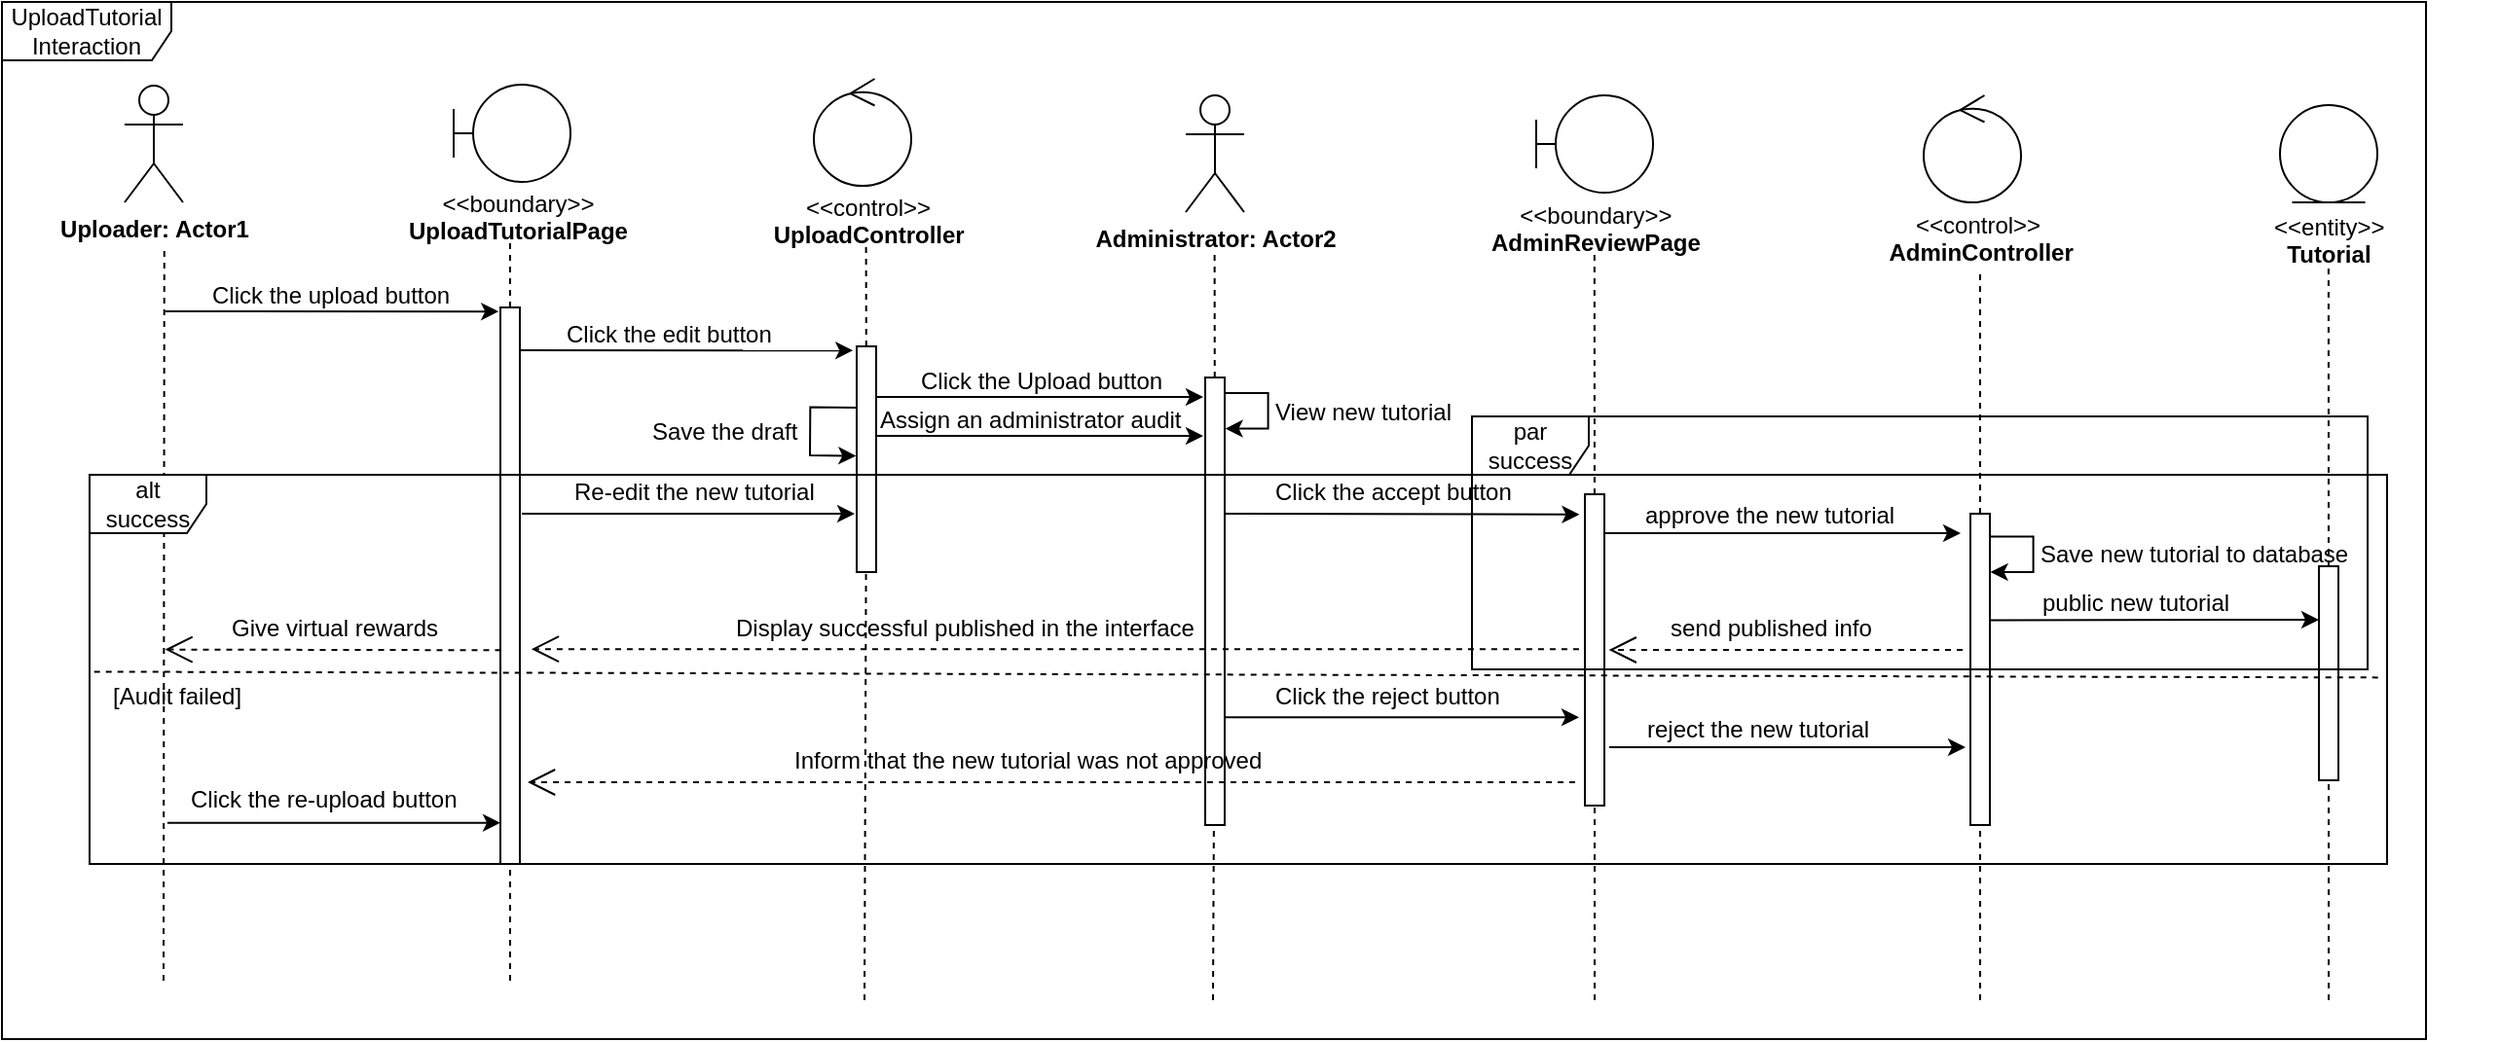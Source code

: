 <mxfile version="24.8.4">
  <diagram id="ID80-WofPE5ShpIuZKp1" name="第 1 页">
    <mxGraphModel dx="960" dy="654" grid="1" gridSize="10" guides="1" tooltips="1" connect="1" arrows="1" fold="1" page="1" pageScale="1" pageWidth="827" pageHeight="1169" math="0" shadow="0">
      <root>
        <mxCell id="0" />
        <mxCell id="1" parent="0" />
        <mxCell id="z9D8EXKPNZV0FqdGvtm5-1" value="&lt;b&gt;Uploader: Actor1&lt;/b&gt;" style="shape=umlActor;verticalLabelPosition=bottom;verticalAlign=top;html=1;" parent="1" vertex="1">
          <mxGeometry x="88" y="110" width="30" height="60" as="geometry" />
        </mxCell>
        <mxCell id="z9D8EXKPNZV0FqdGvtm5-2" value="&lt;b&gt;Administrator: Actor2&lt;/b&gt;" style="shape=umlActor;verticalLabelPosition=bottom;verticalAlign=top;html=1;" parent="1" vertex="1">
          <mxGeometry x="633" y="115" width="30" height="60" as="geometry" />
        </mxCell>
        <mxCell id="z9D8EXKPNZV0FqdGvtm5-3" value="" style="shape=umlBoundary;whiteSpace=wrap;html=1;" parent="1" vertex="1">
          <mxGeometry x="257" y="109.5" width="60" height="50" as="geometry" />
        </mxCell>
        <mxCell id="z9D8EXKPNZV0FqdGvtm5-4" value="&lt;div style=&quot;text-align: center;&quot;&gt;&lt;span style=&quot;font-weight: normal;&quot;&gt;&amp;lt;&amp;lt;boundary&amp;gt;&amp;gt;&lt;/span&gt;&lt;/div&gt;&lt;span style=&quot;color: rgb(0, 0, 0); font-family: Helvetica; font-style: normal; font-variant-ligatures: normal; font-variant-caps: normal; letter-spacing: normal; orphans: 2; text-align: center; text-indent: 0px; text-transform: none; widows: 2; word-spacing: 0px; -webkit-text-stroke-width: 0px; white-space: normal; text-decoration-thickness: initial; text-decoration-style: initial; text-decoration-color: initial; float: none; font-size: 12px; display: inline !important;&quot;&gt;&lt;font style=&quot;font-size: 12px;&quot;&gt;UploadTutorialPage&lt;/font&gt;&lt;/span&gt;" style="text;whiteSpace=wrap;html=1;fontStyle=1;fontSize=12;" parent="1" vertex="1">
          <mxGeometry x="232" y="157" width="110" height="20" as="geometry" />
        </mxCell>
        <mxCell id="z9D8EXKPNZV0FqdGvtm5-5" value="&lt;div&gt;&lt;span style=&quot;color: rgb(0, 0, 0); font-family: Helvetica; font-style: normal; font-variant-ligatures: normal; font-variant-caps: normal; letter-spacing: normal; orphans: 2; text-align: center; text-indent: 0px; text-transform: none; widows: 2; word-spacing: 0px; -webkit-text-stroke-width: 0px; white-space: normal; text-decoration-thickness: initial; text-decoration-style: initial; text-decoration-color: initial; float: none; font-size: 12px; display: inline !important; font-weight: normal;&quot;&gt;&lt;font style=&quot;font-size: 12px;&quot;&gt;&amp;nbsp; &amp;nbsp; &amp;nbsp; &amp;lt;&amp;lt;control&amp;gt;&amp;gt;&lt;/font&gt;&lt;/span&gt;&lt;/div&gt;&lt;span style=&quot;color: rgb(0, 0, 0); font-family: Helvetica; font-style: normal; font-variant-ligatures: normal; font-variant-caps: normal; letter-spacing: normal; orphans: 2; text-align: center; text-indent: 0px; text-transform: none; widows: 2; word-spacing: 0px; -webkit-text-stroke-width: 0px; white-space: normal; text-decoration-thickness: initial; text-decoration-style: initial; text-decoration-color: initial; float: none; font-size: 12px; display: inline !important;&quot;&gt;&lt;font style=&quot;font-size: 12px;&quot;&gt;&amp;nbsp;UploadController&lt;/font&gt;&lt;/span&gt;" style="text;whiteSpace=wrap;html=1;fontStyle=1;fontSize=12;" parent="1" vertex="1">
          <mxGeometry x="416" y="159" width="110" height="20" as="geometry" />
        </mxCell>
        <mxCell id="z9D8EXKPNZV0FqdGvtm5-6" value="" style="ellipse;shape=umlControl;whiteSpace=wrap;html=1;" parent="1" vertex="1">
          <mxGeometry x="442" y="106.5" width="50" height="55" as="geometry" />
        </mxCell>
        <mxCell id="z9D8EXKPNZV0FqdGvtm5-7" value="" style="shape=umlBoundary;whiteSpace=wrap;html=1;" parent="1" vertex="1">
          <mxGeometry x="813" y="115" width="60" height="50" as="geometry" />
        </mxCell>
        <mxCell id="z9D8EXKPNZV0FqdGvtm5-8" value="&lt;div style=&quot;text-align: center;&quot;&gt;&lt;span style=&quot;font-weight: normal;&quot;&gt;&amp;lt;&amp;lt;boundary&amp;gt;&amp;gt;&lt;/span&gt;&lt;/div&gt;&lt;b style=&quot;text-align: center;&quot;&gt;AdminReviewPage&lt;/b&gt;" style="text;whiteSpace=wrap;html=1;fontStyle=1;fontSize=12;" parent="1" vertex="1">
          <mxGeometry x="788" y="162.5" width="110" height="20" as="geometry" />
        </mxCell>
        <mxCell id="z9D8EXKPNZV0FqdGvtm5-11" value="&lt;div&gt;&lt;span style=&quot;color: rgb(0, 0, 0); font-family: Helvetica; font-style: normal; font-variant-ligatures: normal; font-variant-caps: normal; letter-spacing: normal; orphans: 2; text-align: center; text-indent: 0px; text-transform: none; widows: 2; word-spacing: 0px; -webkit-text-stroke-width: 0px; white-space: normal; text-decoration-thickness: initial; text-decoration-style: initial; text-decoration-color: initial; float: none; font-size: 12px; display: inline !important; font-weight: normal;&quot;&gt;&lt;font style=&quot;font-size: 12px;&quot;&gt;&amp;nbsp; &amp;nbsp; &amp;nbsp; &amp;lt;&amp;lt;control&amp;gt;&amp;gt;&lt;/font&gt;&lt;/span&gt;&lt;/div&gt;&lt;span style=&quot;color: rgb(0, 0, 0); font-family: Helvetica; font-style: normal; font-variant-ligatures: normal; font-variant-caps: normal; letter-spacing: normal; orphans: 2; text-align: center; text-indent: 0px; text-transform: none; widows: 2; word-spacing: 0px; -webkit-text-stroke-width: 0px; white-space: normal; text-decoration-thickness: initial; text-decoration-style: initial; text-decoration-color: initial; float: none; font-size: 12px; display: inline !important;&quot;&gt;&lt;font style=&quot;font-size: 12px;&quot;&gt;&amp;nbsp; AdminController&lt;/font&gt;&lt;/span&gt;" style="text;whiteSpace=wrap;html=1;fontStyle=1;fontSize=12;" parent="1" vertex="1">
          <mxGeometry x="986" y="167.5" width="110" height="20" as="geometry" />
        </mxCell>
        <mxCell id="z9D8EXKPNZV0FqdGvtm5-12" value="" style="ellipse;shape=umlControl;whiteSpace=wrap;html=1;" parent="1" vertex="1">
          <mxGeometry x="1012" y="115" width="50" height="55" as="geometry" />
        </mxCell>
        <mxCell id="z9D8EXKPNZV0FqdGvtm5-13" value="" style="ellipse;shape=umlEntity;whiteSpace=wrap;html=1;" parent="1" vertex="1">
          <mxGeometry x="1195" y="120" width="50" height="50" as="geometry" />
        </mxCell>
        <mxCell id="z9D8EXKPNZV0FqdGvtm5-14" value="&lt;div style=&quot;text-align: center;&quot;&gt;&lt;span style=&quot;font-weight: normal;&quot;&gt;&amp;lt;&amp;lt;entity&amp;gt;&amp;gt;&lt;/span&gt;&lt;/div&gt;&lt;span style=&quot;color: rgb(0, 0, 0); font-family: Helvetica; font-style: normal; font-variant-ligatures: normal; font-variant-caps: normal; letter-spacing: normal; orphans: 2; text-align: center; text-indent: 0px; text-transform: none; widows: 2; word-spacing: 0px; -webkit-text-stroke-width: 0px; white-space: normal; text-decoration-thickness: initial; text-decoration-style: initial; text-decoration-color: initial; float: none; font-size: 12px; display: inline !important;&quot;&gt;&lt;font style=&quot;font-size: 12px;&quot;&gt;&amp;nbsp; Tutorial&lt;/font&gt;&lt;/span&gt;" style="text;whiteSpace=wrap;html=1;fontStyle=1;fontSize=12;" parent="1" vertex="1">
          <mxGeometry x="1190" y="169" width="117" height="20" as="geometry" />
        </mxCell>
        <mxCell id="z9D8EXKPNZV0FqdGvtm5-15" value="" style="endArrow=none;dashed=1;html=1;rounded=0;" parent="1" edge="1">
          <mxGeometry width="50" height="50" relative="1" as="geometry">
            <mxPoint x="108" y="570" as="sourcePoint" />
            <mxPoint x="108.4" y="192.5" as="targetPoint" />
          </mxGeometry>
        </mxCell>
        <mxCell id="z9D8EXKPNZV0FqdGvtm5-16" value="" style="endArrow=none;dashed=1;html=1;rounded=0;" parent="1" source="z9D8EXKPNZV0FqdGvtm5-19" edge="1">
          <mxGeometry width="50" height="50" relative="1" as="geometry">
            <mxPoint x="285.57" y="1047.5" as="sourcePoint" />
            <mxPoint x="285.97" y="190" as="targetPoint" />
          </mxGeometry>
        </mxCell>
        <mxCell id="z9D8EXKPNZV0FqdGvtm5-17" value="" style="endArrow=classic;html=1;rounded=0;entryX=0.994;entryY=1.105;entryDx=0;entryDy=0;entryPerimeter=0;" parent="1" target="z9D8EXKPNZV0FqdGvtm5-18" edge="1">
          <mxGeometry width="50" height="50" relative="1" as="geometry">
            <mxPoint x="109" y="226" as="sourcePoint" />
            <mxPoint x="286" y="226" as="targetPoint" />
          </mxGeometry>
        </mxCell>
        <mxCell id="z9D8EXKPNZV0FqdGvtm5-18" value="&lt;div style=&quot;text-align: center;&quot;&gt;&lt;span style=&quot;font-weight: 400;&quot;&gt;Click the upload button&lt;/span&gt;&lt;/div&gt;" style="text;whiteSpace=wrap;html=1;fontStyle=1;fontSize=12;" parent="1" vertex="1">
          <mxGeometry x="131" y="204" width="150" height="20" as="geometry" />
        </mxCell>
        <mxCell id="z9D8EXKPNZV0FqdGvtm5-20" value="" style="endArrow=none;dashed=1;html=1;rounded=0;" parent="1" target="z9D8EXKPNZV0FqdGvtm5-19" edge="1">
          <mxGeometry width="50" height="50" relative="1" as="geometry">
            <mxPoint x="286" y="570" as="sourcePoint" />
            <mxPoint x="285.97" y="190" as="targetPoint" />
          </mxGeometry>
        </mxCell>
        <mxCell id="z9D8EXKPNZV0FqdGvtm5-19" value="" style="rounded=0;whiteSpace=wrap;html=1;" parent="1" vertex="1">
          <mxGeometry x="281" y="224" width="10" height="286" as="geometry" />
        </mxCell>
        <mxCell id="z9D8EXKPNZV0FqdGvtm5-21" value="" style="endArrow=none;dashed=1;html=1;rounded=0;" parent="1" source="z9D8EXKPNZV0FqdGvtm5-25" edge="1">
          <mxGeometry width="50" height="50" relative="1" as="geometry">
            <mxPoint x="468.41" y="1050.5" as="sourcePoint" />
            <mxPoint x="468.81" y="193" as="targetPoint" />
          </mxGeometry>
        </mxCell>
        <mxCell id="z9D8EXKPNZV0FqdGvtm5-22" value="" style="endArrow=none;dashed=1;html=1;rounded=0;" parent="1" source="z9D8EXKPNZV0FqdGvtm5-27" edge="1">
          <mxGeometry width="50" height="50" relative="1" as="geometry">
            <mxPoint x="647.41" y="1051.5" as="sourcePoint" />
            <mxPoint x="647.81" y="194" as="targetPoint" />
          </mxGeometry>
        </mxCell>
        <mxCell id="z9D8EXKPNZV0FqdGvtm5-23" value="" style="endArrow=classic;html=1;rounded=0;entryX=0.994;entryY=1.105;entryDx=0;entryDy=0;entryPerimeter=0;" parent="1" target="z9D8EXKPNZV0FqdGvtm5-24" edge="1">
          <mxGeometry width="50" height="50" relative="1" as="geometry">
            <mxPoint x="291" y="246" as="sourcePoint" />
            <mxPoint x="468" y="246" as="targetPoint" />
          </mxGeometry>
        </mxCell>
        <mxCell id="z9D8EXKPNZV0FqdGvtm5-24" value="&lt;div style=&quot;text-align: center;&quot;&gt;&lt;span style=&quot;font-weight: 400;&quot;&gt;Click the edit button&lt;/span&gt;&lt;/div&gt;" style="text;whiteSpace=wrap;html=1;fontStyle=1;fontSize=12;" parent="1" vertex="1">
          <mxGeometry x="313" y="224" width="150" height="20" as="geometry" />
        </mxCell>
        <mxCell id="z9D8EXKPNZV0FqdGvtm5-26" value="" style="endArrow=none;dashed=1;html=1;rounded=0;" parent="1" target="z9D8EXKPNZV0FqdGvtm5-25" edge="1">
          <mxGeometry width="50" height="50" relative="1" as="geometry">
            <mxPoint x="468" y="580" as="sourcePoint" />
            <mxPoint x="468.81" y="193" as="targetPoint" />
          </mxGeometry>
        </mxCell>
        <mxCell id="z9D8EXKPNZV0FqdGvtm5-25" value="" style="rounded=0;whiteSpace=wrap;html=1;" parent="1" vertex="1">
          <mxGeometry x="464" y="244" width="10" height="116" as="geometry" />
        </mxCell>
        <mxCell id="z9D8EXKPNZV0FqdGvtm5-28" value="" style="endArrow=none;dashed=1;html=1;rounded=0;" parent="1" target="z9D8EXKPNZV0FqdGvtm5-27" edge="1">
          <mxGeometry width="50" height="50" relative="1" as="geometry">
            <mxPoint x="647" y="580" as="sourcePoint" />
            <mxPoint x="647.81" y="194" as="targetPoint" />
          </mxGeometry>
        </mxCell>
        <mxCell id="z9D8EXKPNZV0FqdGvtm5-27" value="" style="rounded=0;whiteSpace=wrap;html=1;" parent="1" vertex="1">
          <mxGeometry x="643" y="260" width="10" height="230" as="geometry" />
        </mxCell>
        <mxCell id="z9D8EXKPNZV0FqdGvtm5-29" value="" style="endArrow=classic;html=1;rounded=0;" parent="1" edge="1">
          <mxGeometry width="50" height="50" relative="1" as="geometry">
            <mxPoint x="474" y="270" as="sourcePoint" />
            <mxPoint x="642" y="270" as="targetPoint" />
          </mxGeometry>
        </mxCell>
        <mxCell id="z9D8EXKPNZV0FqdGvtm5-30" value="&lt;div style=&quot;text-align: center;&quot;&gt;&lt;span style=&quot;font-weight: 400;&quot;&gt;Click the Upload&lt;/span&gt;&lt;span style=&quot;color: rgba(0, 0, 0, 0); font-family: monospace; font-size: 0px; font-weight: 400; text-wrap-mode: nowrap; background-color: initial; text-align: left;&quot;&gt;%3CmxGraphModel%3E%3Croot%3E%3CmxCell%20id%3D%220%22%2F%3E%3CmxCell%20id%3D%221%22%20parent%3D%220%22%2F%3E%3CmxCell%20id%3D%222%22%20value%3D%22%26lt%3Bdiv%20style%3D%26quot%3Btext-align%3A%20center%3B%26quot%3B%26gt%3B%26lt%3Bspan%20style%3D%26quot%3Bfont-weight%3A%20400%3B%26quot%3B%26gt%3BClick%20the%20edit%20button%26lt%3B%2Fspan%26gt%3B%26lt%3B%2Fdiv%26gt%3B%22%20style%3D%22text%3BwhiteSpace%3Dwrap%3Bhtml%3D1%3BfontStyle%3D1%3BfontSize%3D12%3B%22%20vertex%3D%221%22%20parent%3D%221%22%3E%3CmxGeometry%20x%3D%22313%22%20y%3D%22224%22%20width%3D%22150%22%20height%3D%2220%22%20as%3D%22geometry%22%2F%3E%3C%2FmxCell%3E%3C%2Froot%3E%3C%2FmxGraphModel%3E&lt;/span&gt;&lt;span style=&quot;color: rgba(0, 0, 0, 0); font-family: monospace; font-size: 0px; font-weight: 400; text-wrap-mode: nowrap; background-color: initial; text-align: left;&quot;&gt;%3CmxGraphModel%3E%3Croot%3E%3CmxCell%20id%3D%220%22%2F%3E%3CmxCell%20id%3D%221%22%20parent%3D%220%22%2F%3E%3CmxCell%20id%3D%222%22%20value%3D%22%26lt%3Bdiv%20style%3D%26quot%3Btext-align%3A%20center%3B%26quot%3B%26gt%3B%26lt%3Bspan%20style%3D%26quot%3Bfont-weight%3A%20400%3B%26quot%3B%26gt%3BClick%20the%20edit%20button%26lt%3B%2Fspan%26gt%3B%26lt%3B%2Fdiv%26gt%3B%22%20style%3D%22text%3BwhiteSpace%3Dwrap%3Bhtml%3D1%3BfontStyle%3D1%3BfontSize%3D12%3B%22%20vertex%3D%221%22%20parent%3D%221%22%3E%3CmxGeometry%20x%3D%22313%22%20y%3D%22224%22%20width%3D%22150%22%20height%3D%2220%22%20as%3D%22geometry%22%2F%3E%3C%2FmxCell%3E%3C%2Froot%3E%3C%2FmxGraphModel%3E&lt;/span&gt;&lt;span style=&quot;background-color: initial; font-weight: 400;&quot;&gt;&amp;nbsp;button&lt;/span&gt;&lt;/div&gt;" style="text;whiteSpace=wrap;html=1;fontStyle=1;fontSize=12;" parent="1" vertex="1">
          <mxGeometry x="495" y="248" width="150" height="20" as="geometry" />
        </mxCell>
        <mxCell id="z9D8EXKPNZV0FqdGvtm5-31" value="&lt;div style=&quot;text-align: center;&quot;&gt;&lt;span style=&quot;font-weight: 400;&quot;&gt;Assign an administrator audit&lt;/span&gt;&lt;/div&gt;" style="text;whiteSpace=wrap;html=1;fontStyle=1;fontSize=12;" parent="1" vertex="1">
          <mxGeometry x="474" y="268" width="166" height="20" as="geometry" />
        </mxCell>
        <mxCell id="z9D8EXKPNZV0FqdGvtm5-32" value="" style="endArrow=classic;html=1;rounded=0;entryX=-0.072;entryY=0.173;entryDx=0;entryDy=0;entryPerimeter=0;" parent="1" edge="1">
          <mxGeometry width="50" height="50" relative="1" as="geometry">
            <mxPoint x="474" y="290" as="sourcePoint" />
            <mxPoint x="642" y="290" as="targetPoint" />
          </mxGeometry>
        </mxCell>
        <mxCell id="z9D8EXKPNZV0FqdGvtm5-33" value="" style="endArrow=classic;html=1;rounded=0;edgeStyle=orthogonalEdgeStyle;" parent="1" edge="1">
          <mxGeometry width="50" height="50" relative="1" as="geometry">
            <mxPoint x="653" y="268.01" as="sourcePoint" />
            <mxPoint x="653.29" y="286.28" as="targetPoint" />
            <Array as="points">
              <mxPoint x="675.29" y="268.28" />
              <mxPoint x="675.29" y="286.28" />
            </Array>
          </mxGeometry>
        </mxCell>
        <mxCell id="z9D8EXKPNZV0FqdGvtm5-34" value="&lt;div style=&quot;text-align: center;&quot;&gt;&lt;span style=&quot;font-weight: 400;&quot;&gt;View new tutorial&lt;/span&gt;&lt;/div&gt;" style="text;whiteSpace=wrap;html=1;fontStyle=1;fontSize=12;" parent="1" vertex="1">
          <mxGeometry x="677" y="264" width="150" height="20" as="geometry" />
        </mxCell>
        <mxCell id="z9D8EXKPNZV0FqdGvtm5-35" value="" style="endArrow=classic;html=1;rounded=0;exitX=-0.012;exitY=0.272;exitDx=0;exitDy=0;exitPerimeter=0;entryX=-0.036;entryY=0.485;entryDx=0;entryDy=0;entryPerimeter=0;" parent="1" source="z9D8EXKPNZV0FqdGvtm5-25" target="z9D8EXKPNZV0FqdGvtm5-25" edge="1">
          <mxGeometry width="50" height="50" relative="1" as="geometry">
            <mxPoint x="464.0" y="274.69" as="sourcePoint" />
            <mxPoint x="440.16" y="305.31" as="targetPoint" />
            <Array as="points">
              <mxPoint x="440.16" y="275.31" />
              <mxPoint x="440" y="300" />
            </Array>
          </mxGeometry>
        </mxCell>
        <mxCell id="z9D8EXKPNZV0FqdGvtm5-36" value="&lt;div style=&quot;text-align: center;&quot;&gt;&lt;span style=&quot;font-weight: 400;&quot;&gt;Save the draft&lt;/span&gt;&lt;/div&gt;" style="text;whiteSpace=wrap;html=1;fontStyle=1;fontSize=12;" parent="1" vertex="1">
          <mxGeometry x="357" y="274" width="85" height="20" as="geometry" />
        </mxCell>
        <mxCell id="z9D8EXKPNZV0FqdGvtm5-37" value="" style="endArrow=none;dashed=1;html=1;rounded=0;" parent="1" source="z9D8EXKPNZV0FqdGvtm5-41" edge="1">
          <mxGeometry width="50" height="50" relative="1" as="geometry">
            <mxPoint x="842.52" y="1053.5" as="sourcePoint" />
            <mxPoint x="842.92" y="196" as="targetPoint" />
          </mxGeometry>
        </mxCell>
        <mxCell id="z9D8EXKPNZV0FqdGvtm5-38" value="" style="endArrow=none;dashed=1;html=1;rounded=0;" parent="1" source="z9D8EXKPNZV0FqdGvtm5-45" edge="1">
          <mxGeometry width="50" height="50" relative="1" as="geometry">
            <mxPoint x="1040.55" y="1061.5" as="sourcePoint" />
            <mxPoint x="1040.95" y="204" as="targetPoint" />
          </mxGeometry>
        </mxCell>
        <mxCell id="z9D8EXKPNZV0FqdGvtm5-39" value="" style="endArrow=none;dashed=1;html=1;rounded=0;" parent="1" source="z9D8EXKPNZV0FqdGvtm5-50" edge="1">
          <mxGeometry width="50" height="50" relative="1" as="geometry">
            <mxPoint x="1219.55" y="1061.5" as="sourcePoint" />
            <mxPoint x="1219.95" y="204" as="targetPoint" />
          </mxGeometry>
        </mxCell>
        <mxCell id="z9D8EXKPNZV0FqdGvtm5-40" value="" style="endArrow=classic;html=1;rounded=0;entryX=-0.278;entryY=0.065;entryDx=0;entryDy=0;entryPerimeter=0;" parent="1" target="z9D8EXKPNZV0FqdGvtm5-41" edge="1">
          <mxGeometry width="50" height="50" relative="1" as="geometry">
            <mxPoint x="653" y="330" as="sourcePoint" />
            <mxPoint x="830" y="330" as="targetPoint" />
          </mxGeometry>
        </mxCell>
        <mxCell id="z9D8EXKPNZV0FqdGvtm5-42" value="" style="endArrow=none;dashed=1;html=1;rounded=0;" parent="1" target="z9D8EXKPNZV0FqdGvtm5-41" edge="1">
          <mxGeometry width="50" height="50" relative="1" as="geometry">
            <mxPoint x="843" y="580" as="sourcePoint" />
            <mxPoint x="842.92" y="196" as="targetPoint" />
          </mxGeometry>
        </mxCell>
        <mxCell id="z9D8EXKPNZV0FqdGvtm5-41" value="" style="rounded=0;whiteSpace=wrap;html=1;" parent="1" vertex="1">
          <mxGeometry x="838" y="320" width="10" height="160" as="geometry" />
        </mxCell>
        <mxCell id="z9D8EXKPNZV0FqdGvtm5-43" value="&lt;div style=&quot;text-align: center;&quot;&gt;&lt;span style=&quot;font-weight: 400;&quot;&gt;Click the accept button&lt;/span&gt;&lt;/div&gt;" style="text;whiteSpace=wrap;html=1;fontStyle=1;fontSize=12;" parent="1" vertex="1">
          <mxGeometry x="677" y="305" width="150" height="20" as="geometry" />
        </mxCell>
        <mxCell id="z9D8EXKPNZV0FqdGvtm5-44" value="" style="endArrow=classic;html=1;rounded=0;entryX=-0.184;entryY=0.094;entryDx=0;entryDy=0;entryPerimeter=0;" parent="1" edge="1">
          <mxGeometry width="50" height="50" relative="1" as="geometry">
            <mxPoint x="848" y="340" as="sourcePoint" />
            <mxPoint x="1031" y="340" as="targetPoint" />
          </mxGeometry>
        </mxCell>
        <mxCell id="z9D8EXKPNZV0FqdGvtm5-46" value="" style="endArrow=none;dashed=1;html=1;rounded=0;" parent="1" target="z9D8EXKPNZV0FqdGvtm5-45" edge="1">
          <mxGeometry width="50" height="50" relative="1" as="geometry">
            <mxPoint x="1041" y="580" as="sourcePoint" />
            <mxPoint x="1040.95" y="204" as="targetPoint" />
          </mxGeometry>
        </mxCell>
        <mxCell id="z9D8EXKPNZV0FqdGvtm5-45" value="" style="rounded=0;whiteSpace=wrap;html=1;" parent="1" vertex="1">
          <mxGeometry x="1036" y="330" width="10" height="160" as="geometry" />
        </mxCell>
        <mxCell id="z9D8EXKPNZV0FqdGvtm5-47" value="&lt;div style=&quot;text-align: center;&quot;&gt;&lt;span style=&quot;font-weight: 400;&quot;&gt;approve the new tutorial&lt;/span&gt;&lt;/div&gt;" style="text;whiteSpace=wrap;html=1;fontStyle=1;fontSize=12;" parent="1" vertex="1">
          <mxGeometry x="867" y="317" width="150" height="20" as="geometry" />
        </mxCell>
        <mxCell id="z9D8EXKPNZV0FqdGvtm5-48" value="" style="endArrow=classic;html=1;rounded=0;edgeStyle=orthogonalEdgeStyle;" parent="1" edge="1">
          <mxGeometry width="50" height="50" relative="1" as="geometry">
            <mxPoint x="1046" y="341.72" as="sourcePoint" />
            <mxPoint x="1046.29" y="359.99" as="targetPoint" />
            <Array as="points">
              <mxPoint x="1068.29" y="341.99" />
              <mxPoint x="1068.29" y="359.99" />
            </Array>
          </mxGeometry>
        </mxCell>
        <mxCell id="z9D8EXKPNZV0FqdGvtm5-49" value="&lt;div style=&quot;text-align: center;&quot;&gt;&lt;span style=&quot;font-weight: 400;&quot;&gt;Save new tutorial to database&lt;/span&gt;&lt;/div&gt;" style="text;whiteSpace=wrap;html=1;fontStyle=1;fontSize=12;" parent="1" vertex="1">
          <mxGeometry x="1070" y="337" width="170" height="20" as="geometry" />
        </mxCell>
        <mxCell id="z9D8EXKPNZV0FqdGvtm5-51" value="" style="endArrow=none;dashed=1;html=1;rounded=0;" parent="1" target="z9D8EXKPNZV0FqdGvtm5-50" edge="1">
          <mxGeometry width="50" height="50" relative="1" as="geometry">
            <mxPoint x="1220" y="580" as="sourcePoint" />
            <mxPoint x="1219.95" y="204" as="targetPoint" />
          </mxGeometry>
        </mxCell>
        <mxCell id="z9D8EXKPNZV0FqdGvtm5-50" value="" style="rounded=0;whiteSpace=wrap;html=1;" parent="1" vertex="1">
          <mxGeometry x="1215" y="357" width="10" height="110" as="geometry" />
        </mxCell>
        <mxCell id="z9D8EXKPNZV0FqdGvtm5-52" value="" style="endArrow=classic;html=1;rounded=0;entryX=0;entryY=0.25;entryDx=0;entryDy=0;" parent="1" target="z9D8EXKPNZV0FqdGvtm5-50" edge="1">
          <mxGeometry width="50" height="50" relative="1" as="geometry">
            <mxPoint x="1046" y="384.71" as="sourcePoint" />
            <mxPoint x="1220" y="385" as="targetPoint" />
          </mxGeometry>
        </mxCell>
        <mxCell id="z9D8EXKPNZV0FqdGvtm5-53" value="&lt;div style=&quot;text-align: center;&quot;&gt;&lt;span style=&quot;font-weight: 400;&quot;&gt;public new tutorial&lt;/span&gt;&lt;/div&gt;" style="text;whiteSpace=wrap;html=1;fontStyle=1;fontSize=12;" parent="1" vertex="1">
          <mxGeometry x="1071" y="362" width="170" height="20" as="geometry" />
        </mxCell>
        <mxCell id="z9D8EXKPNZV0FqdGvtm5-54" value="" style="endArrow=classic;html=1;rounded=0;entryX=-0.278;entryY=0.065;entryDx=0;entryDy=0;entryPerimeter=0;" parent="1" edge="1">
          <mxGeometry width="50" height="50" relative="1" as="geometry">
            <mxPoint x="653" y="434.67" as="sourcePoint" />
            <mxPoint x="835" y="434.67" as="targetPoint" />
          </mxGeometry>
        </mxCell>
        <mxCell id="z9D8EXKPNZV0FqdGvtm5-55" value="&lt;div style=&quot;text-align: center;&quot;&gt;&lt;span style=&quot;font-weight: 400;&quot;&gt;Click the reject button&lt;/span&gt;&lt;/div&gt;" style="text;whiteSpace=wrap;html=1;fontStyle=1;fontSize=12;" parent="1" vertex="1">
          <mxGeometry x="677" y="410" width="150" height="20" as="geometry" />
        </mxCell>
        <mxCell id="z9D8EXKPNZV0FqdGvtm5-56" value="" style="endArrow=open;endSize=12;dashed=1;html=1;rounded=0;entryX=0.485;entryY=-0.233;entryDx=0;entryDy=0;entryPerimeter=0;" parent="1" edge="1">
          <mxGeometry width="160" relative="1" as="geometry">
            <mxPoint x="1032" y="400" as="sourcePoint" />
            <mxPoint x="850.33" y="400.0" as="targetPoint" />
          </mxGeometry>
        </mxCell>
        <mxCell id="z9D8EXKPNZV0FqdGvtm5-57" value="&lt;div style=&quot;text-align: center;&quot;&gt;&lt;span style=&quot;font-weight: 400;&quot;&gt;send published info&lt;/span&gt;&lt;/div&gt;" style="text;whiteSpace=wrap;html=1;fontStyle=1;fontSize=12;" parent="1" vertex="1">
          <mxGeometry x="880" y="375" width="150" height="20" as="geometry" />
        </mxCell>
        <mxCell id="z9D8EXKPNZV0FqdGvtm5-58" value="" style="endArrow=open;endSize=12;dashed=1;html=1;rounded=0;entryX=1.592;entryY=0.614;entryDx=0;entryDy=0;entryPerimeter=0;exitX=-0.304;exitY=0.498;exitDx=0;exitDy=0;exitPerimeter=0;" parent="1" source="z9D8EXKPNZV0FqdGvtm5-41" target="z9D8EXKPNZV0FqdGvtm5-19" edge="1">
          <mxGeometry width="160" relative="1" as="geometry">
            <mxPoint x="826.67" y="399.6" as="sourcePoint" />
            <mxPoint x="645.0" y="399.6" as="targetPoint" />
          </mxGeometry>
        </mxCell>
        <mxCell id="z9D8EXKPNZV0FqdGvtm5-59" value="&lt;div style=&quot;text-align: center;&quot;&gt;&lt;span style=&quot;font-weight: 400;&quot;&gt;Display successful published in the interface&lt;/span&gt;&lt;/div&gt;" style="text;whiteSpace=wrap;html=1;fontStyle=1;fontSize=12;" parent="1" vertex="1">
          <mxGeometry x="400" y="375" width="240" height="20" as="geometry" />
        </mxCell>
        <mxCell id="z9D8EXKPNZV0FqdGvtm5-60" value="" style="endArrow=classic;html=1;rounded=0;entryX=-0.184;entryY=0.094;entryDx=0;entryDy=0;entryPerimeter=0;" parent="1" edge="1">
          <mxGeometry width="50" height="50" relative="1" as="geometry">
            <mxPoint x="850.5" y="450" as="sourcePoint" />
            <mxPoint x="1033.5" y="450" as="targetPoint" />
          </mxGeometry>
        </mxCell>
        <mxCell id="z9D8EXKPNZV0FqdGvtm5-61" value="&lt;div style=&quot;text-align: center;&quot;&gt;&lt;span style=&quot;font-weight: 400;&quot;&gt;reject the new tutorial&lt;/span&gt;&lt;/div&gt;" style="text;whiteSpace=wrap;html=1;fontStyle=1;fontSize=12;" parent="1" vertex="1">
          <mxGeometry x="868" y="427" width="150" height="20" as="geometry" />
        </mxCell>
        <mxCell id="z9D8EXKPNZV0FqdGvtm5-62" value="" style="endArrow=open;endSize=12;dashed=1;html=1;rounded=0;entryX=1.592;entryY=0.614;entryDx=0;entryDy=0;entryPerimeter=0;exitX=-0.304;exitY=0.498;exitDx=0;exitDy=0;exitPerimeter=0;" parent="1" edge="1">
          <mxGeometry width="160" relative="1" as="geometry">
            <mxPoint x="833" y="468" as="sourcePoint" />
            <mxPoint x="295" y="468" as="targetPoint" />
          </mxGeometry>
        </mxCell>
        <mxCell id="z9D8EXKPNZV0FqdGvtm5-63" value="&lt;div style=&quot;text-align: center;&quot;&gt;&lt;span style=&quot;font-weight: 400;&quot;&gt;Inform that the new tutorial was not approved&lt;/span&gt;&lt;/div&gt;" style="text;whiteSpace=wrap;html=1;fontStyle=1;fontSize=12;" parent="1" vertex="1">
          <mxGeometry x="430" y="443" width="270" height="20" as="geometry" />
        </mxCell>
        <mxCell id="z9D8EXKPNZV0FqdGvtm5-65" value="" style="endArrow=classic;html=1;rounded=0;entryX=0.994;entryY=1.105;entryDx=0;entryDy=0;entryPerimeter=0;" parent="1" edge="1">
          <mxGeometry width="50" height="50" relative="1" as="geometry">
            <mxPoint x="110" y="488.82" as="sourcePoint" />
            <mxPoint x="281" y="488.82" as="targetPoint" />
          </mxGeometry>
        </mxCell>
        <mxCell id="z9D8EXKPNZV0FqdGvtm5-66" value="&lt;div style=&quot;text-align: center;&quot;&gt;&lt;span style=&quot;font-weight: 400;&quot;&gt;Click the re-upload button&lt;/span&gt;&lt;/div&gt;" style="text;whiteSpace=wrap;html=1;fontStyle=1;fontSize=12;" parent="1" vertex="1">
          <mxGeometry x="120" y="463" width="150" height="20" as="geometry" />
        </mxCell>
        <mxCell id="z9D8EXKPNZV0FqdGvtm5-67" value="" style="endArrow=classic;html=1;rounded=0;entryX=0.994;entryY=1.105;entryDx=0;entryDy=0;entryPerimeter=0;" parent="1" edge="1">
          <mxGeometry width="50" height="50" relative="1" as="geometry">
            <mxPoint x="292" y="330" as="sourcePoint" />
            <mxPoint x="463" y="330" as="targetPoint" />
          </mxGeometry>
        </mxCell>
        <mxCell id="z9D8EXKPNZV0FqdGvtm5-68" value="&lt;div style=&quot;text-align: center;&quot;&gt;&lt;span style=&quot;font-weight: 400;&quot;&gt;Re-edit the new tutorial&lt;/span&gt;&lt;/div&gt;" style="text;whiteSpace=wrap;html=1;fontStyle=1;fontSize=12;" parent="1" vertex="1">
          <mxGeometry x="317" y="305" width="150" height="20" as="geometry" />
        </mxCell>
        <mxCell id="z9D8EXKPNZV0FqdGvtm5-69" value="par success" style="shape=umlFrame;whiteSpace=wrap;html=1;pointerEvents=0;" parent="1" vertex="1">
          <mxGeometry x="780" y="280" width="460" height="130" as="geometry" />
        </mxCell>
        <mxCell id="z9D8EXKPNZV0FqdGvtm5-71" value="alt success" style="shape=umlFrame;whiteSpace=wrap;html=1;pointerEvents=0;" parent="1" vertex="1">
          <mxGeometry x="70" y="310" width="1180" height="200" as="geometry" />
        </mxCell>
        <mxCell id="z9D8EXKPNZV0FqdGvtm5-72" value="" style="endArrow=none;dashed=1;html=1;rounded=0;exitX=0.002;exitY=0.506;exitDx=0;exitDy=0;exitPerimeter=0;entryX=0.998;entryY=0.521;entryDx=0;entryDy=0;entryPerimeter=0;" parent="1" source="z9D8EXKPNZV0FqdGvtm5-71" target="z9D8EXKPNZV0FqdGvtm5-71" edge="1">
          <mxGeometry width="50" height="50" relative="1" as="geometry">
            <mxPoint x="520" y="460" as="sourcePoint" />
            <mxPoint x="570" y="410" as="targetPoint" />
          </mxGeometry>
        </mxCell>
        <mxCell id="z9D8EXKPNZV0FqdGvtm5-73" value="&lt;div style=&quot;text-align: center;&quot;&gt;&lt;span style=&quot;font-weight: 400;&quot;&gt;[&lt;/span&gt;&lt;span style=&quot;background-color: initial; text-align: left; font-weight: 400;&quot;&gt;Audit failed&lt;/span&gt;&lt;span style=&quot;font-weight: 400; background-color: initial;&quot;&gt;]&lt;/span&gt;&lt;/div&gt;" style="text;whiteSpace=wrap;html=1;fontStyle=1;fontSize=12;" parent="1" vertex="1">
          <mxGeometry x="80" y="410" width="150" height="20" as="geometry" />
        </mxCell>
        <mxCell id="z9D8EXKPNZV0FqdGvtm5-74" value="UploadTutorial&lt;div&gt;Interaction&lt;/div&gt;" style="shape=umlFrame;whiteSpace=wrap;html=1;pointerEvents=0;width=87;height=30;" parent="1" vertex="1">
          <mxGeometry x="25" y="67" width="1245" height="533" as="geometry" />
        </mxCell>
        <mxCell id="VGAABe06IdODrSdO3Qyo-1" value="" style="endArrow=open;endSize=12;dashed=1;html=1;rounded=0;" edge="1" parent="1">
          <mxGeometry width="160" relative="1" as="geometry">
            <mxPoint x="281.25" y="400.14" as="sourcePoint" />
            <mxPoint x="108.75" y="399.8" as="targetPoint" />
          </mxGeometry>
        </mxCell>
        <mxCell id="VGAABe06IdODrSdO3Qyo-2" value="&lt;div style=&quot;text-align: center;&quot;&gt;&lt;span style=&quot;font-weight: 400;&quot;&gt;Give virtual rewards&lt;/span&gt;&lt;/div&gt;" style="text;whiteSpace=wrap;html=1;fontStyle=1;fontSize=12;" vertex="1" parent="1">
          <mxGeometry x="141" y="375" width="150" height="20" as="geometry" />
        </mxCell>
      </root>
    </mxGraphModel>
  </diagram>
</mxfile>
